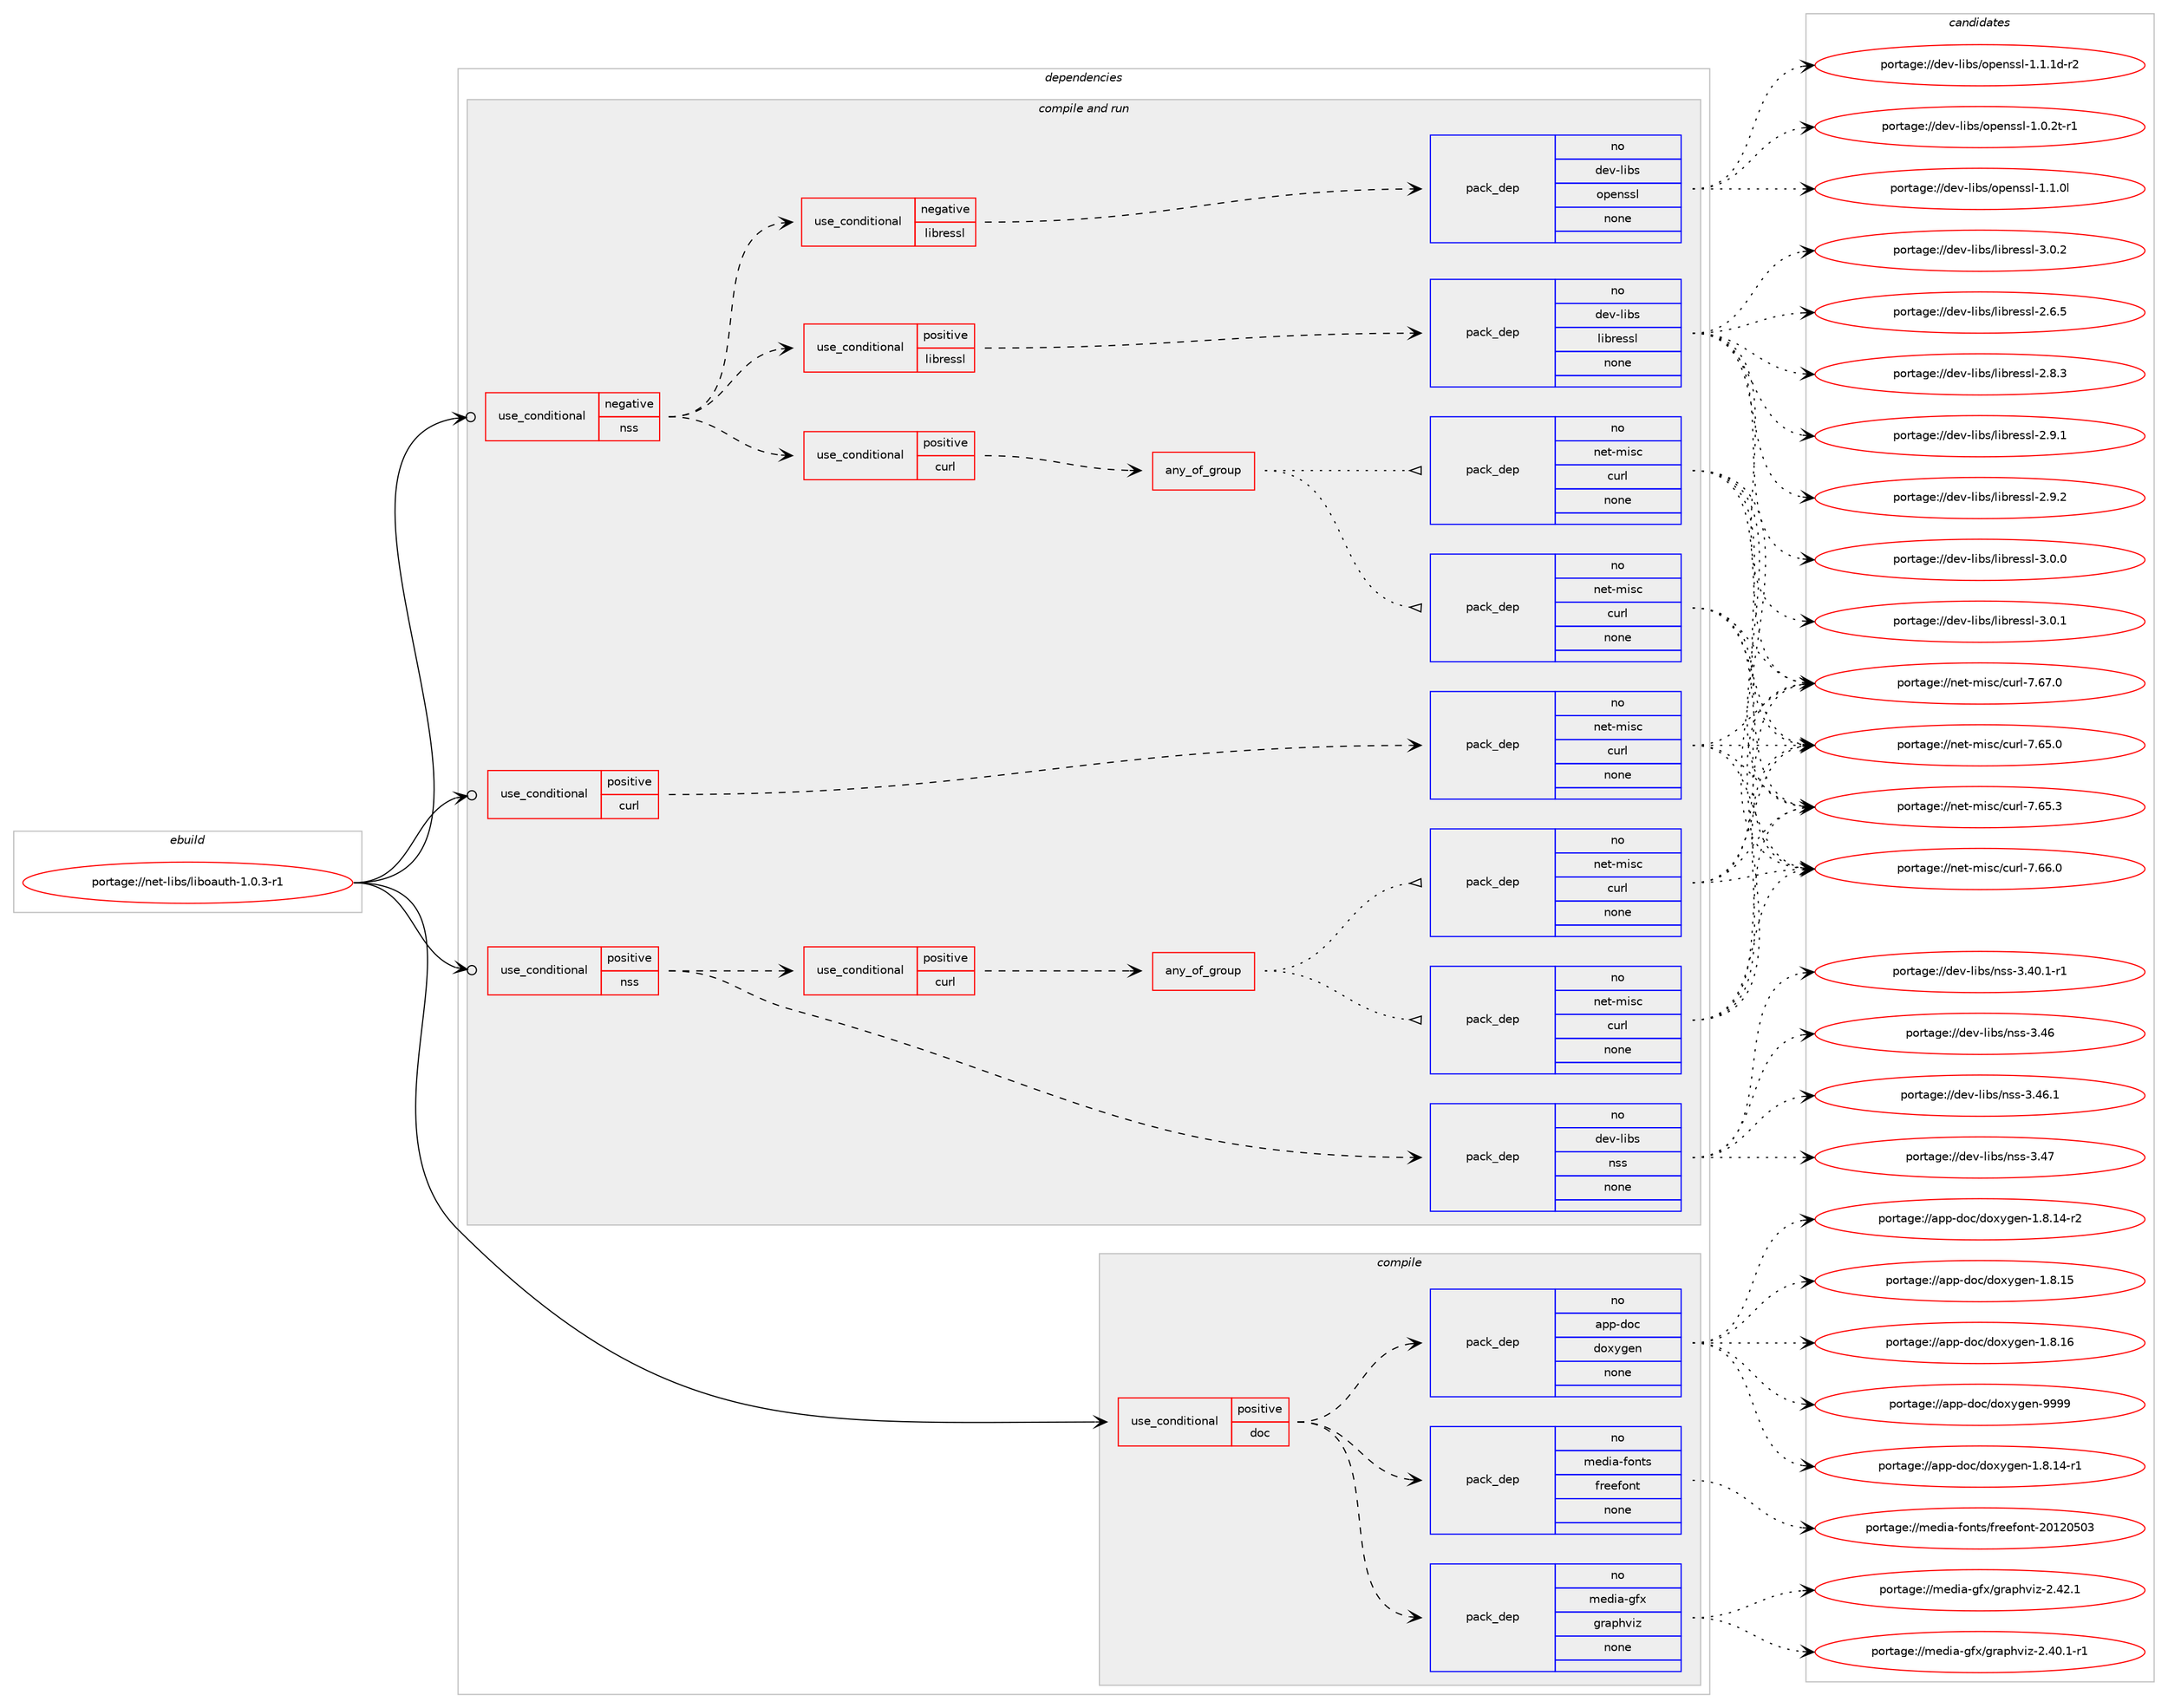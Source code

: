 digraph prolog {

# *************
# Graph options
# *************

newrank=true;
concentrate=true;
compound=true;
graph [rankdir=LR,fontname=Helvetica,fontsize=10,ranksep=1.5];#, ranksep=2.5, nodesep=0.2];
edge  [arrowhead=vee];
node  [fontname=Helvetica,fontsize=10];

# **********
# The ebuild
# **********

subgraph cluster_leftcol {
color=gray;
rank=same;
label=<<i>ebuild</i>>;
id [label="portage://net-libs/liboauth-1.0.3-r1", color=red, width=4, href="../net-libs/liboauth-1.0.3-r1.svg"];
}

# ****************
# The dependencies
# ****************

subgraph cluster_midcol {
color=gray;
label=<<i>dependencies</i>>;
subgraph cluster_compile {
fillcolor="#eeeeee";
style=filled;
label=<<i>compile</i>>;
subgraph cond89955 {
dependency359761 [label=<<TABLE BORDER="0" CELLBORDER="1" CELLSPACING="0" CELLPADDING="4"><TR><TD ROWSPAN="3" CELLPADDING="10">use_conditional</TD></TR><TR><TD>positive</TD></TR><TR><TD>doc</TD></TR></TABLE>>, shape=none, color=red];
subgraph pack263844 {
dependency359762 [label=<<TABLE BORDER="0" CELLBORDER="1" CELLSPACING="0" CELLPADDING="4" WIDTH="220"><TR><TD ROWSPAN="6" CELLPADDING="30">pack_dep</TD></TR><TR><TD WIDTH="110">no</TD></TR><TR><TD>app-doc</TD></TR><TR><TD>doxygen</TD></TR><TR><TD>none</TD></TR><TR><TD></TD></TR></TABLE>>, shape=none, color=blue];
}
dependency359761:e -> dependency359762:w [weight=20,style="dashed",arrowhead="vee"];
subgraph pack263845 {
dependency359763 [label=<<TABLE BORDER="0" CELLBORDER="1" CELLSPACING="0" CELLPADDING="4" WIDTH="220"><TR><TD ROWSPAN="6" CELLPADDING="30">pack_dep</TD></TR><TR><TD WIDTH="110">no</TD></TR><TR><TD>media-gfx</TD></TR><TR><TD>graphviz</TD></TR><TR><TD>none</TD></TR><TR><TD></TD></TR></TABLE>>, shape=none, color=blue];
}
dependency359761:e -> dependency359763:w [weight=20,style="dashed",arrowhead="vee"];
subgraph pack263846 {
dependency359764 [label=<<TABLE BORDER="0" CELLBORDER="1" CELLSPACING="0" CELLPADDING="4" WIDTH="220"><TR><TD ROWSPAN="6" CELLPADDING="30">pack_dep</TD></TR><TR><TD WIDTH="110">no</TD></TR><TR><TD>media-fonts</TD></TR><TR><TD>freefont</TD></TR><TR><TD>none</TD></TR><TR><TD></TD></TR></TABLE>>, shape=none, color=blue];
}
dependency359761:e -> dependency359764:w [weight=20,style="dashed",arrowhead="vee"];
}
id:e -> dependency359761:w [weight=20,style="solid",arrowhead="vee"];
}
subgraph cluster_compileandrun {
fillcolor="#eeeeee";
style=filled;
label=<<i>compile and run</i>>;
subgraph cond89956 {
dependency359765 [label=<<TABLE BORDER="0" CELLBORDER="1" CELLSPACING="0" CELLPADDING="4"><TR><TD ROWSPAN="3" CELLPADDING="10">use_conditional</TD></TR><TR><TD>negative</TD></TR><TR><TD>nss</TD></TR></TABLE>>, shape=none, color=red];
subgraph cond89957 {
dependency359766 [label=<<TABLE BORDER="0" CELLBORDER="1" CELLSPACING="0" CELLPADDING="4"><TR><TD ROWSPAN="3" CELLPADDING="10">use_conditional</TD></TR><TR><TD>negative</TD></TR><TR><TD>libressl</TD></TR></TABLE>>, shape=none, color=red];
subgraph pack263847 {
dependency359767 [label=<<TABLE BORDER="0" CELLBORDER="1" CELLSPACING="0" CELLPADDING="4" WIDTH="220"><TR><TD ROWSPAN="6" CELLPADDING="30">pack_dep</TD></TR><TR><TD WIDTH="110">no</TD></TR><TR><TD>dev-libs</TD></TR><TR><TD>openssl</TD></TR><TR><TD>none</TD></TR><TR><TD></TD></TR></TABLE>>, shape=none, color=blue];
}
dependency359766:e -> dependency359767:w [weight=20,style="dashed",arrowhead="vee"];
}
dependency359765:e -> dependency359766:w [weight=20,style="dashed",arrowhead="vee"];
subgraph cond89958 {
dependency359768 [label=<<TABLE BORDER="0" CELLBORDER="1" CELLSPACING="0" CELLPADDING="4"><TR><TD ROWSPAN="3" CELLPADDING="10">use_conditional</TD></TR><TR><TD>positive</TD></TR><TR><TD>libressl</TD></TR></TABLE>>, shape=none, color=red];
subgraph pack263848 {
dependency359769 [label=<<TABLE BORDER="0" CELLBORDER="1" CELLSPACING="0" CELLPADDING="4" WIDTH="220"><TR><TD ROWSPAN="6" CELLPADDING="30">pack_dep</TD></TR><TR><TD WIDTH="110">no</TD></TR><TR><TD>dev-libs</TD></TR><TR><TD>libressl</TD></TR><TR><TD>none</TD></TR><TR><TD></TD></TR></TABLE>>, shape=none, color=blue];
}
dependency359768:e -> dependency359769:w [weight=20,style="dashed",arrowhead="vee"];
}
dependency359765:e -> dependency359768:w [weight=20,style="dashed",arrowhead="vee"];
subgraph cond89959 {
dependency359770 [label=<<TABLE BORDER="0" CELLBORDER="1" CELLSPACING="0" CELLPADDING="4"><TR><TD ROWSPAN="3" CELLPADDING="10">use_conditional</TD></TR><TR><TD>positive</TD></TR><TR><TD>curl</TD></TR></TABLE>>, shape=none, color=red];
subgraph any5810 {
dependency359771 [label=<<TABLE BORDER="0" CELLBORDER="1" CELLSPACING="0" CELLPADDING="4"><TR><TD CELLPADDING="10">any_of_group</TD></TR></TABLE>>, shape=none, color=red];subgraph pack263849 {
dependency359772 [label=<<TABLE BORDER="0" CELLBORDER="1" CELLSPACING="0" CELLPADDING="4" WIDTH="220"><TR><TD ROWSPAN="6" CELLPADDING="30">pack_dep</TD></TR><TR><TD WIDTH="110">no</TD></TR><TR><TD>net-misc</TD></TR><TR><TD>curl</TD></TR><TR><TD>none</TD></TR><TR><TD></TD></TR></TABLE>>, shape=none, color=blue];
}
dependency359771:e -> dependency359772:w [weight=20,style="dotted",arrowhead="oinv"];
subgraph pack263850 {
dependency359773 [label=<<TABLE BORDER="0" CELLBORDER="1" CELLSPACING="0" CELLPADDING="4" WIDTH="220"><TR><TD ROWSPAN="6" CELLPADDING="30">pack_dep</TD></TR><TR><TD WIDTH="110">no</TD></TR><TR><TD>net-misc</TD></TR><TR><TD>curl</TD></TR><TR><TD>none</TD></TR><TR><TD></TD></TR></TABLE>>, shape=none, color=blue];
}
dependency359771:e -> dependency359773:w [weight=20,style="dotted",arrowhead="oinv"];
}
dependency359770:e -> dependency359771:w [weight=20,style="dashed",arrowhead="vee"];
}
dependency359765:e -> dependency359770:w [weight=20,style="dashed",arrowhead="vee"];
}
id:e -> dependency359765:w [weight=20,style="solid",arrowhead="odotvee"];
subgraph cond89960 {
dependency359774 [label=<<TABLE BORDER="0" CELLBORDER="1" CELLSPACING="0" CELLPADDING="4"><TR><TD ROWSPAN="3" CELLPADDING="10">use_conditional</TD></TR><TR><TD>positive</TD></TR><TR><TD>curl</TD></TR></TABLE>>, shape=none, color=red];
subgraph pack263851 {
dependency359775 [label=<<TABLE BORDER="0" CELLBORDER="1" CELLSPACING="0" CELLPADDING="4" WIDTH="220"><TR><TD ROWSPAN="6" CELLPADDING="30">pack_dep</TD></TR><TR><TD WIDTH="110">no</TD></TR><TR><TD>net-misc</TD></TR><TR><TD>curl</TD></TR><TR><TD>none</TD></TR><TR><TD></TD></TR></TABLE>>, shape=none, color=blue];
}
dependency359774:e -> dependency359775:w [weight=20,style="dashed",arrowhead="vee"];
}
id:e -> dependency359774:w [weight=20,style="solid",arrowhead="odotvee"];
subgraph cond89961 {
dependency359776 [label=<<TABLE BORDER="0" CELLBORDER="1" CELLSPACING="0" CELLPADDING="4"><TR><TD ROWSPAN="3" CELLPADDING="10">use_conditional</TD></TR><TR><TD>positive</TD></TR><TR><TD>nss</TD></TR></TABLE>>, shape=none, color=red];
subgraph pack263852 {
dependency359777 [label=<<TABLE BORDER="0" CELLBORDER="1" CELLSPACING="0" CELLPADDING="4" WIDTH="220"><TR><TD ROWSPAN="6" CELLPADDING="30">pack_dep</TD></TR><TR><TD WIDTH="110">no</TD></TR><TR><TD>dev-libs</TD></TR><TR><TD>nss</TD></TR><TR><TD>none</TD></TR><TR><TD></TD></TR></TABLE>>, shape=none, color=blue];
}
dependency359776:e -> dependency359777:w [weight=20,style="dashed",arrowhead="vee"];
subgraph cond89962 {
dependency359778 [label=<<TABLE BORDER="0" CELLBORDER="1" CELLSPACING="0" CELLPADDING="4"><TR><TD ROWSPAN="3" CELLPADDING="10">use_conditional</TD></TR><TR><TD>positive</TD></TR><TR><TD>curl</TD></TR></TABLE>>, shape=none, color=red];
subgraph any5811 {
dependency359779 [label=<<TABLE BORDER="0" CELLBORDER="1" CELLSPACING="0" CELLPADDING="4"><TR><TD CELLPADDING="10">any_of_group</TD></TR></TABLE>>, shape=none, color=red];subgraph pack263853 {
dependency359780 [label=<<TABLE BORDER="0" CELLBORDER="1" CELLSPACING="0" CELLPADDING="4" WIDTH="220"><TR><TD ROWSPAN="6" CELLPADDING="30">pack_dep</TD></TR><TR><TD WIDTH="110">no</TD></TR><TR><TD>net-misc</TD></TR><TR><TD>curl</TD></TR><TR><TD>none</TD></TR><TR><TD></TD></TR></TABLE>>, shape=none, color=blue];
}
dependency359779:e -> dependency359780:w [weight=20,style="dotted",arrowhead="oinv"];
subgraph pack263854 {
dependency359781 [label=<<TABLE BORDER="0" CELLBORDER="1" CELLSPACING="0" CELLPADDING="4" WIDTH="220"><TR><TD ROWSPAN="6" CELLPADDING="30">pack_dep</TD></TR><TR><TD WIDTH="110">no</TD></TR><TR><TD>net-misc</TD></TR><TR><TD>curl</TD></TR><TR><TD>none</TD></TR><TR><TD></TD></TR></TABLE>>, shape=none, color=blue];
}
dependency359779:e -> dependency359781:w [weight=20,style="dotted",arrowhead="oinv"];
}
dependency359778:e -> dependency359779:w [weight=20,style="dashed",arrowhead="vee"];
}
dependency359776:e -> dependency359778:w [weight=20,style="dashed",arrowhead="vee"];
}
id:e -> dependency359776:w [weight=20,style="solid",arrowhead="odotvee"];
}
subgraph cluster_run {
fillcolor="#eeeeee";
style=filled;
label=<<i>run</i>>;
}
}

# **************
# The candidates
# **************

subgraph cluster_choices {
rank=same;
color=gray;
label=<<i>candidates</i>>;

subgraph choice263844 {
color=black;
nodesep=1;
choiceportage97112112451001119947100111120121103101110454946564649524511449 [label="portage://app-doc/doxygen-1.8.14-r1", color=red, width=4,href="../app-doc/doxygen-1.8.14-r1.svg"];
choiceportage97112112451001119947100111120121103101110454946564649524511450 [label="portage://app-doc/doxygen-1.8.14-r2", color=red, width=4,href="../app-doc/doxygen-1.8.14-r2.svg"];
choiceportage9711211245100111994710011112012110310111045494656464953 [label="portage://app-doc/doxygen-1.8.15", color=red, width=4,href="../app-doc/doxygen-1.8.15.svg"];
choiceportage9711211245100111994710011112012110310111045494656464954 [label="portage://app-doc/doxygen-1.8.16", color=red, width=4,href="../app-doc/doxygen-1.8.16.svg"];
choiceportage971121124510011199471001111201211031011104557575757 [label="portage://app-doc/doxygen-9999", color=red, width=4,href="../app-doc/doxygen-9999.svg"];
dependency359762:e -> choiceportage97112112451001119947100111120121103101110454946564649524511449:w [style=dotted,weight="100"];
dependency359762:e -> choiceportage97112112451001119947100111120121103101110454946564649524511450:w [style=dotted,weight="100"];
dependency359762:e -> choiceportage9711211245100111994710011112012110310111045494656464953:w [style=dotted,weight="100"];
dependency359762:e -> choiceportage9711211245100111994710011112012110310111045494656464954:w [style=dotted,weight="100"];
dependency359762:e -> choiceportage971121124510011199471001111201211031011104557575757:w [style=dotted,weight="100"];
}
subgraph choice263845 {
color=black;
nodesep=1;
choiceportage10910110010597451031021204710311497112104118105122455046524846494511449 [label="portage://media-gfx/graphviz-2.40.1-r1", color=red, width=4,href="../media-gfx/graphviz-2.40.1-r1.svg"];
choiceportage1091011001059745103102120471031149711210411810512245504652504649 [label="portage://media-gfx/graphviz-2.42.1", color=red, width=4,href="../media-gfx/graphviz-2.42.1.svg"];
dependency359763:e -> choiceportage10910110010597451031021204710311497112104118105122455046524846494511449:w [style=dotted,weight="100"];
dependency359763:e -> choiceportage1091011001059745103102120471031149711210411810512245504652504649:w [style=dotted,weight="100"];
}
subgraph choice263846 {
color=black;
nodesep=1;
choiceportage109101100105974510211111011611547102114101101102111110116455048495048534851 [label="portage://media-fonts/freefont-20120503", color=red, width=4,href="../media-fonts/freefont-20120503.svg"];
dependency359764:e -> choiceportage109101100105974510211111011611547102114101101102111110116455048495048534851:w [style=dotted,weight="100"];
}
subgraph choice263847 {
color=black;
nodesep=1;
choiceportage1001011184510810598115471111121011101151151084549464846501164511449 [label="portage://dev-libs/openssl-1.0.2t-r1", color=red, width=4,href="../dev-libs/openssl-1.0.2t-r1.svg"];
choiceportage100101118451081059811547111112101110115115108454946494648108 [label="portage://dev-libs/openssl-1.1.0l", color=red, width=4,href="../dev-libs/openssl-1.1.0l.svg"];
choiceportage1001011184510810598115471111121011101151151084549464946491004511450 [label="portage://dev-libs/openssl-1.1.1d-r2", color=red, width=4,href="../dev-libs/openssl-1.1.1d-r2.svg"];
dependency359767:e -> choiceportage1001011184510810598115471111121011101151151084549464846501164511449:w [style=dotted,weight="100"];
dependency359767:e -> choiceportage100101118451081059811547111112101110115115108454946494648108:w [style=dotted,weight="100"];
dependency359767:e -> choiceportage1001011184510810598115471111121011101151151084549464946491004511450:w [style=dotted,weight="100"];
}
subgraph choice263848 {
color=black;
nodesep=1;
choiceportage10010111845108105981154710810598114101115115108455046544653 [label="portage://dev-libs/libressl-2.6.5", color=red, width=4,href="../dev-libs/libressl-2.6.5.svg"];
choiceportage10010111845108105981154710810598114101115115108455046564651 [label="portage://dev-libs/libressl-2.8.3", color=red, width=4,href="../dev-libs/libressl-2.8.3.svg"];
choiceportage10010111845108105981154710810598114101115115108455046574649 [label="portage://dev-libs/libressl-2.9.1", color=red, width=4,href="../dev-libs/libressl-2.9.1.svg"];
choiceportage10010111845108105981154710810598114101115115108455046574650 [label="portage://dev-libs/libressl-2.9.2", color=red, width=4,href="../dev-libs/libressl-2.9.2.svg"];
choiceportage10010111845108105981154710810598114101115115108455146484648 [label="portage://dev-libs/libressl-3.0.0", color=red, width=4,href="../dev-libs/libressl-3.0.0.svg"];
choiceportage10010111845108105981154710810598114101115115108455146484649 [label="portage://dev-libs/libressl-3.0.1", color=red, width=4,href="../dev-libs/libressl-3.0.1.svg"];
choiceportage10010111845108105981154710810598114101115115108455146484650 [label="portage://dev-libs/libressl-3.0.2", color=red, width=4,href="../dev-libs/libressl-3.0.2.svg"];
dependency359769:e -> choiceportage10010111845108105981154710810598114101115115108455046544653:w [style=dotted,weight="100"];
dependency359769:e -> choiceportage10010111845108105981154710810598114101115115108455046564651:w [style=dotted,weight="100"];
dependency359769:e -> choiceportage10010111845108105981154710810598114101115115108455046574649:w [style=dotted,weight="100"];
dependency359769:e -> choiceportage10010111845108105981154710810598114101115115108455046574650:w [style=dotted,weight="100"];
dependency359769:e -> choiceportage10010111845108105981154710810598114101115115108455146484648:w [style=dotted,weight="100"];
dependency359769:e -> choiceportage10010111845108105981154710810598114101115115108455146484649:w [style=dotted,weight="100"];
dependency359769:e -> choiceportage10010111845108105981154710810598114101115115108455146484650:w [style=dotted,weight="100"];
}
subgraph choice263849 {
color=black;
nodesep=1;
choiceportage1101011164510910511599479911711410845554654534648 [label="portage://net-misc/curl-7.65.0", color=red, width=4,href="../net-misc/curl-7.65.0.svg"];
choiceportage1101011164510910511599479911711410845554654534651 [label="portage://net-misc/curl-7.65.3", color=red, width=4,href="../net-misc/curl-7.65.3.svg"];
choiceportage1101011164510910511599479911711410845554654544648 [label="portage://net-misc/curl-7.66.0", color=red, width=4,href="../net-misc/curl-7.66.0.svg"];
choiceportage1101011164510910511599479911711410845554654554648 [label="portage://net-misc/curl-7.67.0", color=red, width=4,href="../net-misc/curl-7.67.0.svg"];
dependency359772:e -> choiceportage1101011164510910511599479911711410845554654534648:w [style=dotted,weight="100"];
dependency359772:e -> choiceportage1101011164510910511599479911711410845554654534651:w [style=dotted,weight="100"];
dependency359772:e -> choiceportage1101011164510910511599479911711410845554654544648:w [style=dotted,weight="100"];
dependency359772:e -> choiceportage1101011164510910511599479911711410845554654554648:w [style=dotted,weight="100"];
}
subgraph choice263850 {
color=black;
nodesep=1;
choiceportage1101011164510910511599479911711410845554654534648 [label="portage://net-misc/curl-7.65.0", color=red, width=4,href="../net-misc/curl-7.65.0.svg"];
choiceportage1101011164510910511599479911711410845554654534651 [label="portage://net-misc/curl-7.65.3", color=red, width=4,href="../net-misc/curl-7.65.3.svg"];
choiceportage1101011164510910511599479911711410845554654544648 [label="portage://net-misc/curl-7.66.0", color=red, width=4,href="../net-misc/curl-7.66.0.svg"];
choiceportage1101011164510910511599479911711410845554654554648 [label="portage://net-misc/curl-7.67.0", color=red, width=4,href="../net-misc/curl-7.67.0.svg"];
dependency359773:e -> choiceportage1101011164510910511599479911711410845554654534648:w [style=dotted,weight="100"];
dependency359773:e -> choiceportage1101011164510910511599479911711410845554654534651:w [style=dotted,weight="100"];
dependency359773:e -> choiceportage1101011164510910511599479911711410845554654544648:w [style=dotted,weight="100"];
dependency359773:e -> choiceportage1101011164510910511599479911711410845554654554648:w [style=dotted,weight="100"];
}
subgraph choice263851 {
color=black;
nodesep=1;
choiceportage1101011164510910511599479911711410845554654534648 [label="portage://net-misc/curl-7.65.0", color=red, width=4,href="../net-misc/curl-7.65.0.svg"];
choiceportage1101011164510910511599479911711410845554654534651 [label="portage://net-misc/curl-7.65.3", color=red, width=4,href="../net-misc/curl-7.65.3.svg"];
choiceportage1101011164510910511599479911711410845554654544648 [label="portage://net-misc/curl-7.66.0", color=red, width=4,href="../net-misc/curl-7.66.0.svg"];
choiceportage1101011164510910511599479911711410845554654554648 [label="portage://net-misc/curl-7.67.0", color=red, width=4,href="../net-misc/curl-7.67.0.svg"];
dependency359775:e -> choiceportage1101011164510910511599479911711410845554654534648:w [style=dotted,weight="100"];
dependency359775:e -> choiceportage1101011164510910511599479911711410845554654534651:w [style=dotted,weight="100"];
dependency359775:e -> choiceportage1101011164510910511599479911711410845554654544648:w [style=dotted,weight="100"];
dependency359775:e -> choiceportage1101011164510910511599479911711410845554654554648:w [style=dotted,weight="100"];
}
subgraph choice263852 {
color=black;
nodesep=1;
choiceportage100101118451081059811547110115115455146524846494511449 [label="portage://dev-libs/nss-3.40.1-r1", color=red, width=4,href="../dev-libs/nss-3.40.1-r1.svg"];
choiceportage1001011184510810598115471101151154551465254 [label="portage://dev-libs/nss-3.46", color=red, width=4,href="../dev-libs/nss-3.46.svg"];
choiceportage10010111845108105981154711011511545514652544649 [label="portage://dev-libs/nss-3.46.1", color=red, width=4,href="../dev-libs/nss-3.46.1.svg"];
choiceportage1001011184510810598115471101151154551465255 [label="portage://dev-libs/nss-3.47", color=red, width=4,href="../dev-libs/nss-3.47.svg"];
dependency359777:e -> choiceportage100101118451081059811547110115115455146524846494511449:w [style=dotted,weight="100"];
dependency359777:e -> choiceportage1001011184510810598115471101151154551465254:w [style=dotted,weight="100"];
dependency359777:e -> choiceportage10010111845108105981154711011511545514652544649:w [style=dotted,weight="100"];
dependency359777:e -> choiceportage1001011184510810598115471101151154551465255:w [style=dotted,weight="100"];
}
subgraph choice263853 {
color=black;
nodesep=1;
choiceportage1101011164510910511599479911711410845554654534648 [label="portage://net-misc/curl-7.65.0", color=red, width=4,href="../net-misc/curl-7.65.0.svg"];
choiceportage1101011164510910511599479911711410845554654534651 [label="portage://net-misc/curl-7.65.3", color=red, width=4,href="../net-misc/curl-7.65.3.svg"];
choiceportage1101011164510910511599479911711410845554654544648 [label="portage://net-misc/curl-7.66.0", color=red, width=4,href="../net-misc/curl-7.66.0.svg"];
choiceportage1101011164510910511599479911711410845554654554648 [label="portage://net-misc/curl-7.67.0", color=red, width=4,href="../net-misc/curl-7.67.0.svg"];
dependency359780:e -> choiceportage1101011164510910511599479911711410845554654534648:w [style=dotted,weight="100"];
dependency359780:e -> choiceportage1101011164510910511599479911711410845554654534651:w [style=dotted,weight="100"];
dependency359780:e -> choiceportage1101011164510910511599479911711410845554654544648:w [style=dotted,weight="100"];
dependency359780:e -> choiceportage1101011164510910511599479911711410845554654554648:w [style=dotted,weight="100"];
}
subgraph choice263854 {
color=black;
nodesep=1;
choiceportage1101011164510910511599479911711410845554654534648 [label="portage://net-misc/curl-7.65.0", color=red, width=4,href="../net-misc/curl-7.65.0.svg"];
choiceportage1101011164510910511599479911711410845554654534651 [label="portage://net-misc/curl-7.65.3", color=red, width=4,href="../net-misc/curl-7.65.3.svg"];
choiceportage1101011164510910511599479911711410845554654544648 [label="portage://net-misc/curl-7.66.0", color=red, width=4,href="../net-misc/curl-7.66.0.svg"];
choiceportage1101011164510910511599479911711410845554654554648 [label="portage://net-misc/curl-7.67.0", color=red, width=4,href="../net-misc/curl-7.67.0.svg"];
dependency359781:e -> choiceportage1101011164510910511599479911711410845554654534648:w [style=dotted,weight="100"];
dependency359781:e -> choiceportage1101011164510910511599479911711410845554654534651:w [style=dotted,weight="100"];
dependency359781:e -> choiceportage1101011164510910511599479911711410845554654544648:w [style=dotted,weight="100"];
dependency359781:e -> choiceportage1101011164510910511599479911711410845554654554648:w [style=dotted,weight="100"];
}
}

}
